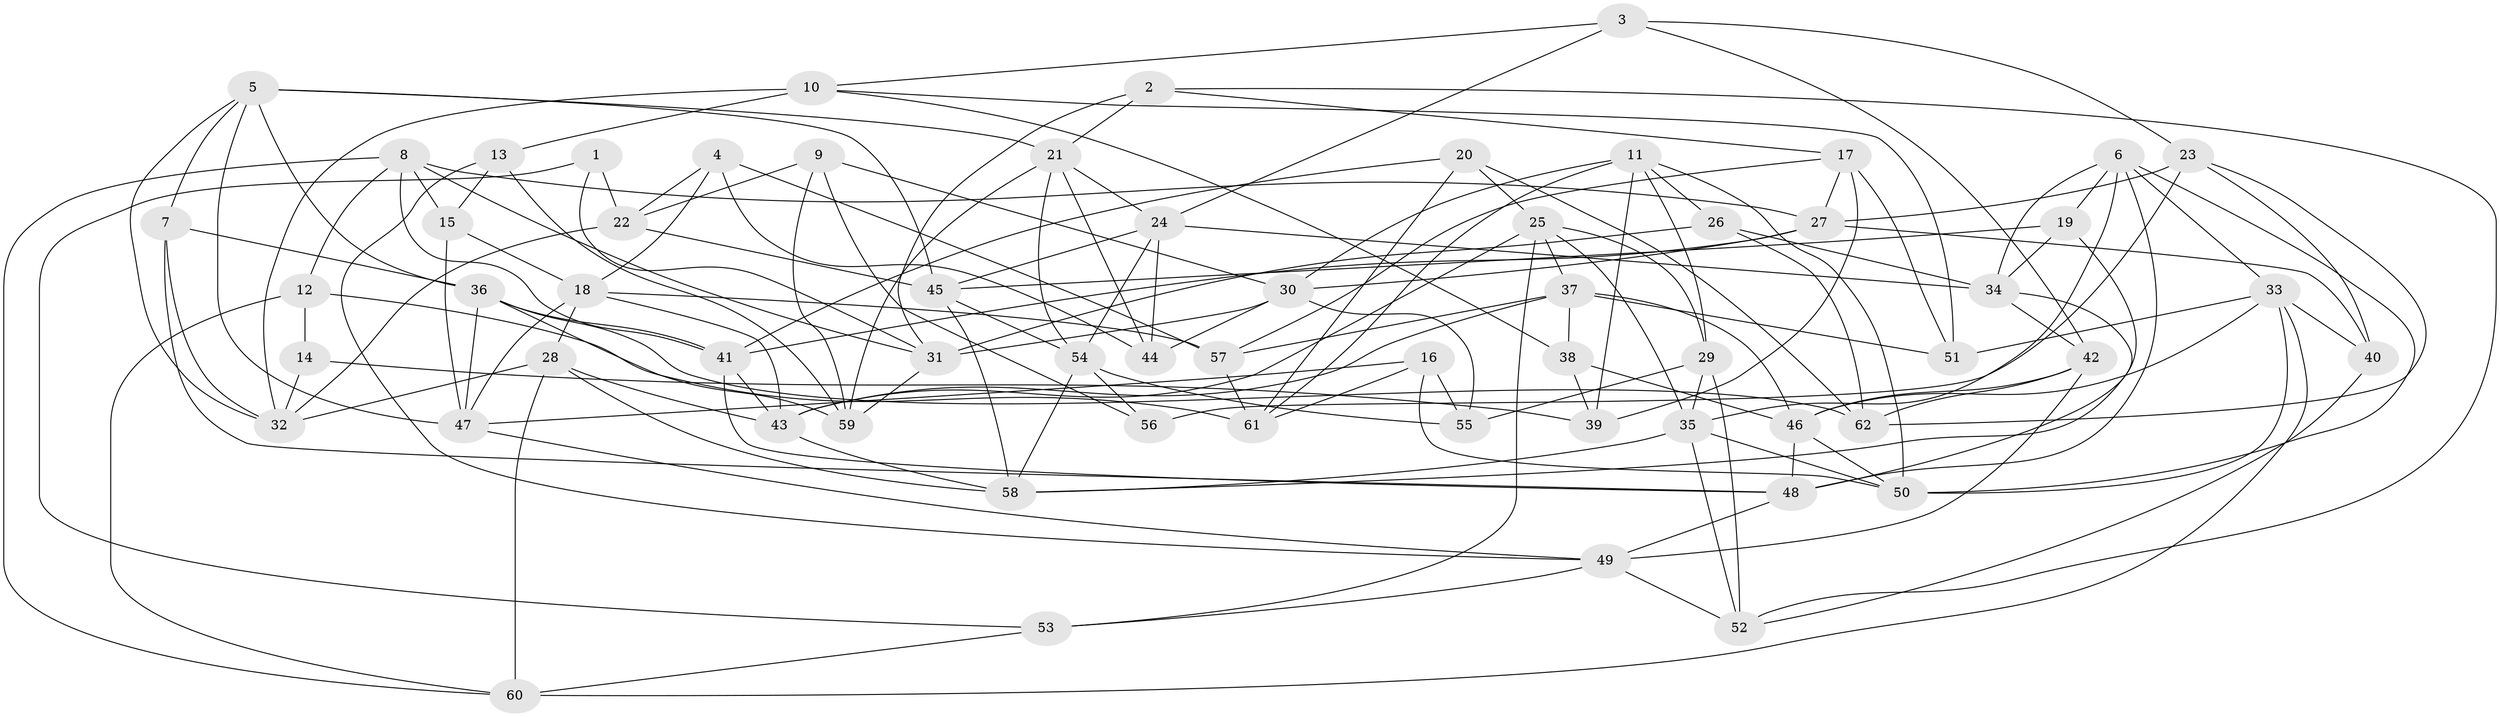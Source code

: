 // original degree distribution, {4: 1.0}
// Generated by graph-tools (version 1.1) at 2025/38/03/04/25 23:38:09]
// undirected, 62 vertices, 156 edges
graph export_dot {
  node [color=gray90,style=filled];
  1;
  2;
  3;
  4;
  5;
  6;
  7;
  8;
  9;
  10;
  11;
  12;
  13;
  14;
  15;
  16;
  17;
  18;
  19;
  20;
  21;
  22;
  23;
  24;
  25;
  26;
  27;
  28;
  29;
  30;
  31;
  32;
  33;
  34;
  35;
  36;
  37;
  38;
  39;
  40;
  41;
  42;
  43;
  44;
  45;
  46;
  47;
  48;
  49;
  50;
  51;
  52;
  53;
  54;
  55;
  56;
  57;
  58;
  59;
  60;
  61;
  62;
  1 -- 22 [weight=2.0];
  1 -- 31 [weight=1.0];
  1 -- 53 [weight=1.0];
  2 -- 17 [weight=1.0];
  2 -- 21 [weight=1.0];
  2 -- 31 [weight=1.0];
  2 -- 52 [weight=1.0];
  3 -- 10 [weight=1.0];
  3 -- 23 [weight=1.0];
  3 -- 24 [weight=1.0];
  3 -- 42 [weight=1.0];
  4 -- 18 [weight=1.0];
  4 -- 22 [weight=1.0];
  4 -- 44 [weight=1.0];
  4 -- 57 [weight=1.0];
  5 -- 7 [weight=1.0];
  5 -- 21 [weight=1.0];
  5 -- 32 [weight=1.0];
  5 -- 36 [weight=1.0];
  5 -- 45 [weight=1.0];
  5 -- 47 [weight=1.0];
  6 -- 19 [weight=1.0];
  6 -- 33 [weight=1.0];
  6 -- 34 [weight=1.0];
  6 -- 35 [weight=1.0];
  6 -- 48 [weight=1.0];
  6 -- 50 [weight=1.0];
  7 -- 32 [weight=1.0];
  7 -- 36 [weight=1.0];
  7 -- 48 [weight=1.0];
  8 -- 12 [weight=1.0];
  8 -- 15 [weight=1.0];
  8 -- 27 [weight=1.0];
  8 -- 31 [weight=1.0];
  8 -- 41 [weight=1.0];
  8 -- 60 [weight=1.0];
  9 -- 22 [weight=1.0];
  9 -- 30 [weight=1.0];
  9 -- 56 [weight=1.0];
  9 -- 59 [weight=1.0];
  10 -- 13 [weight=2.0];
  10 -- 32 [weight=1.0];
  10 -- 38 [weight=1.0];
  10 -- 51 [weight=1.0];
  11 -- 26 [weight=1.0];
  11 -- 29 [weight=1.0];
  11 -- 30 [weight=1.0];
  11 -- 39 [weight=1.0];
  11 -- 50 [weight=1.0];
  11 -- 61 [weight=1.0];
  12 -- 14 [weight=1.0];
  12 -- 60 [weight=1.0];
  12 -- 61 [weight=1.0];
  13 -- 15 [weight=1.0];
  13 -- 49 [weight=1.0];
  13 -- 59 [weight=2.0];
  14 -- 32 [weight=1.0];
  14 -- 39 [weight=2.0];
  15 -- 18 [weight=1.0];
  15 -- 47 [weight=1.0];
  16 -- 47 [weight=1.0];
  16 -- 50 [weight=1.0];
  16 -- 55 [weight=1.0];
  16 -- 61 [weight=1.0];
  17 -- 27 [weight=1.0];
  17 -- 39 [weight=2.0];
  17 -- 51 [weight=1.0];
  17 -- 57 [weight=1.0];
  18 -- 28 [weight=1.0];
  18 -- 43 [weight=1.0];
  18 -- 47 [weight=1.0];
  18 -- 57 [weight=1.0];
  19 -- 34 [weight=1.0];
  19 -- 45 [weight=1.0];
  19 -- 58 [weight=1.0];
  20 -- 25 [weight=1.0];
  20 -- 41 [weight=1.0];
  20 -- 61 [weight=1.0];
  20 -- 62 [weight=1.0];
  21 -- 24 [weight=1.0];
  21 -- 44 [weight=1.0];
  21 -- 54 [weight=1.0];
  21 -- 59 [weight=1.0];
  22 -- 32 [weight=1.0];
  22 -- 45 [weight=1.0];
  23 -- 27 [weight=1.0];
  23 -- 40 [weight=1.0];
  23 -- 56 [weight=2.0];
  23 -- 62 [weight=1.0];
  24 -- 34 [weight=1.0];
  24 -- 44 [weight=1.0];
  24 -- 45 [weight=1.0];
  24 -- 54 [weight=1.0];
  25 -- 29 [weight=1.0];
  25 -- 35 [weight=1.0];
  25 -- 37 [weight=1.0];
  25 -- 43 [weight=1.0];
  25 -- 53 [weight=1.0];
  26 -- 31 [weight=1.0];
  26 -- 34 [weight=1.0];
  26 -- 62 [weight=1.0];
  27 -- 30 [weight=1.0];
  27 -- 40 [weight=1.0];
  27 -- 41 [weight=1.0];
  28 -- 32 [weight=1.0];
  28 -- 43 [weight=1.0];
  28 -- 58 [weight=1.0];
  28 -- 60 [weight=2.0];
  29 -- 35 [weight=1.0];
  29 -- 52 [weight=2.0];
  29 -- 55 [weight=1.0];
  30 -- 31 [weight=1.0];
  30 -- 44 [weight=1.0];
  30 -- 55 [weight=1.0];
  31 -- 59 [weight=1.0];
  33 -- 40 [weight=1.0];
  33 -- 46 [weight=1.0];
  33 -- 50 [weight=1.0];
  33 -- 51 [weight=1.0];
  33 -- 60 [weight=1.0];
  34 -- 42 [weight=1.0];
  34 -- 48 [weight=1.0];
  35 -- 50 [weight=1.0];
  35 -- 52 [weight=1.0];
  35 -- 58 [weight=1.0];
  36 -- 41 [weight=1.0];
  36 -- 47 [weight=1.0];
  36 -- 59 [weight=1.0];
  36 -- 62 [weight=1.0];
  37 -- 38 [weight=1.0];
  37 -- 43 [weight=1.0];
  37 -- 46 [weight=1.0];
  37 -- 51 [weight=1.0];
  37 -- 57 [weight=1.0];
  38 -- 39 [weight=1.0];
  38 -- 46 [weight=1.0];
  40 -- 52 [weight=1.0];
  41 -- 43 [weight=1.0];
  41 -- 48 [weight=1.0];
  42 -- 46 [weight=1.0];
  42 -- 49 [weight=1.0];
  42 -- 62 [weight=2.0];
  43 -- 58 [weight=1.0];
  45 -- 54 [weight=1.0];
  45 -- 58 [weight=1.0];
  46 -- 48 [weight=1.0];
  46 -- 50 [weight=1.0];
  47 -- 49 [weight=1.0];
  48 -- 49 [weight=1.0];
  49 -- 52 [weight=1.0];
  49 -- 53 [weight=1.0];
  53 -- 60 [weight=1.0];
  54 -- 55 [weight=1.0];
  54 -- 56 [weight=1.0];
  54 -- 58 [weight=1.0];
  57 -- 61 [weight=2.0];
}
